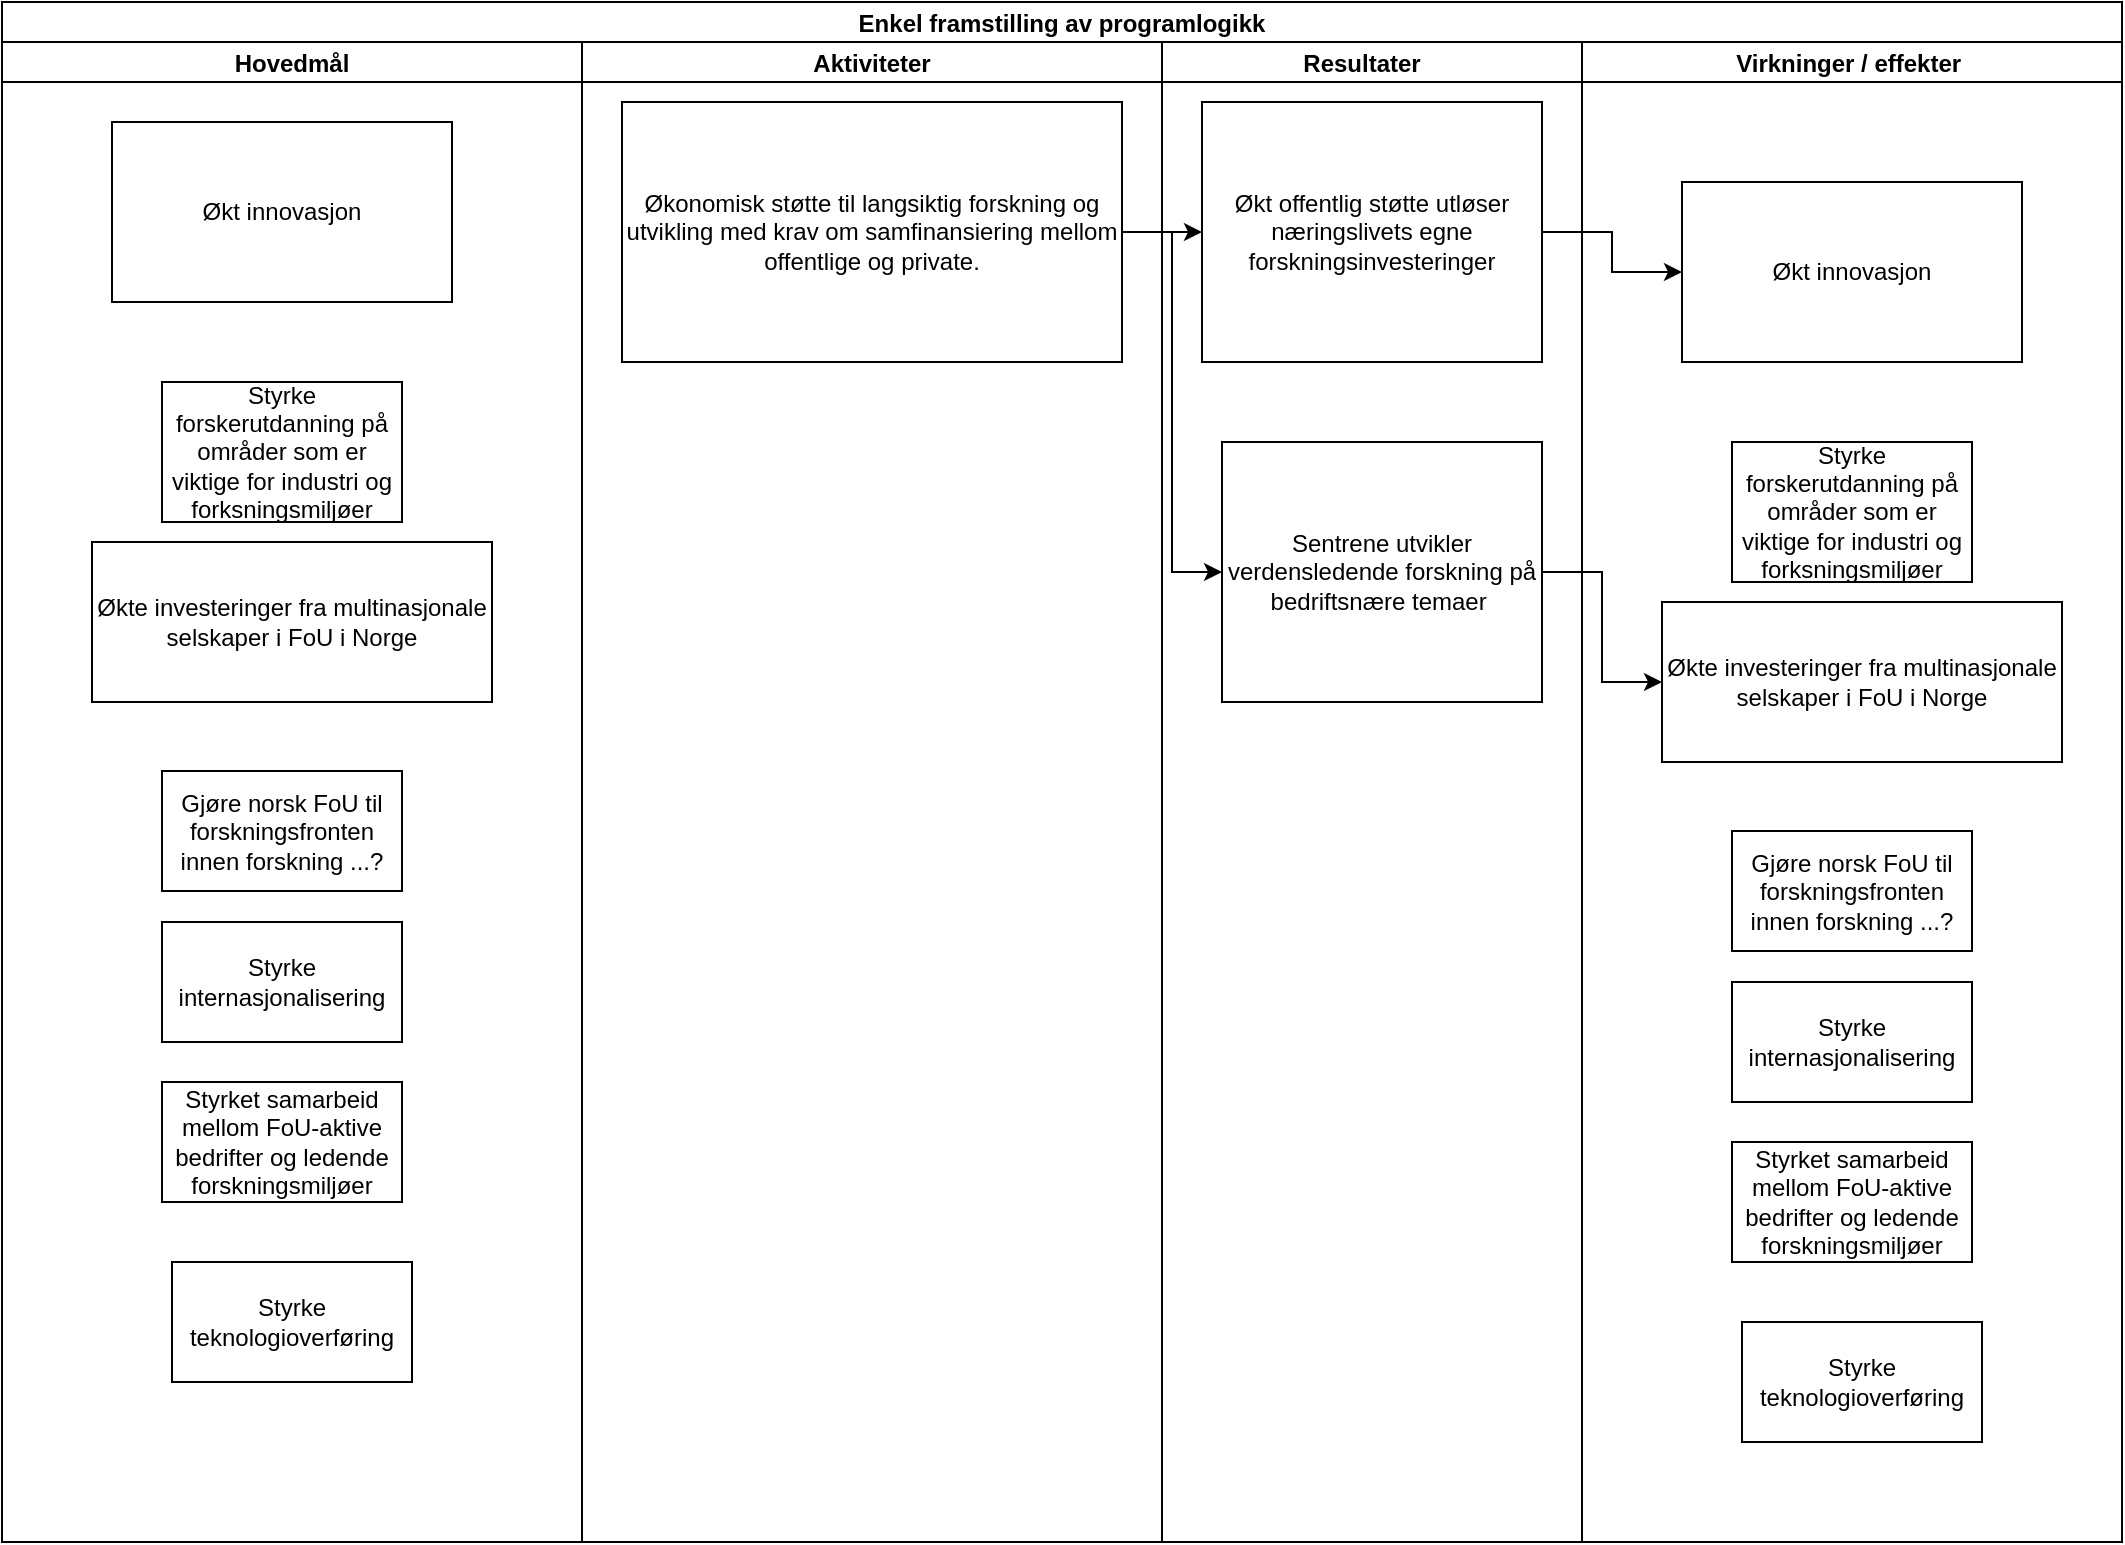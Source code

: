 <mxfile version="16.5.5" type="github">
  <diagram id="gUhN11qYkWxtTLKya9Cd" name="Page-1">
    <mxGraphModel dx="1673" dy="896" grid="1" gridSize="10" guides="1" tooltips="1" connect="1" arrows="1" fold="1" page="1" pageScale="1" pageWidth="827" pageHeight="1169" math="0" shadow="0">
      <root>
        <mxCell id="0" />
        <mxCell id="1" parent="0" />
        <mxCell id="otaZ61-eJIEUoGd5LH7k-2" value="Enkel framstilling av programlogikk" style="swimlane;childLayout=stackLayout;resizeParent=1;resizeParentMax=0;startSize=20;" parent="1" vertex="1">
          <mxGeometry x="28" y="110" width="1060" height="770" as="geometry" />
        </mxCell>
        <mxCell id="pSStkDloC_WOc6RokfLj-7" value="Hovedmål" style="swimlane;startSize=20;" vertex="1" parent="otaZ61-eJIEUoGd5LH7k-2">
          <mxGeometry y="20" width="290" height="750" as="geometry">
            <mxRectangle y="20" width="30" height="460" as="alternateBounds" />
          </mxGeometry>
        </mxCell>
        <mxCell id="pSStkDloC_WOc6RokfLj-9" value="Styrke internasjonalisering" style="whiteSpace=wrap;html=1;" vertex="1" parent="pSStkDloC_WOc6RokfLj-7">
          <mxGeometry x="80" y="440" width="120" height="60" as="geometry" />
        </mxCell>
        <mxCell id="pSStkDloC_WOc6RokfLj-10" value="Styrke forskerutdanning på områder som er viktige for industri og forksningsmiljøer" style="whiteSpace=wrap;html=1;" vertex="1" parent="pSStkDloC_WOc6RokfLj-7">
          <mxGeometry x="80" y="170" width="120" height="70" as="geometry" />
        </mxCell>
        <mxCell id="pSStkDloC_WOc6RokfLj-11" value="Økt innovasjon" style="whiteSpace=wrap;html=1;" vertex="1" parent="pSStkDloC_WOc6RokfLj-7">
          <mxGeometry x="55" y="40" width="170" height="90" as="geometry" />
        </mxCell>
        <mxCell id="pSStkDloC_WOc6RokfLj-12" value="Økte investeringer fra multinasjonale selskaper i FoU i Norge" style="whiteSpace=wrap;html=1;" vertex="1" parent="pSStkDloC_WOc6RokfLj-7">
          <mxGeometry x="45" y="250" width="200" height="80" as="geometry" />
        </mxCell>
        <mxCell id="pSStkDloC_WOc6RokfLj-13" value="Gjøre norsk FoU til forskningsfronten innen forskning ...?" style="whiteSpace=wrap;html=1;" vertex="1" parent="pSStkDloC_WOc6RokfLj-7">
          <mxGeometry x="80" y="364.5" width="120" height="60" as="geometry" />
        </mxCell>
        <mxCell id="pSStkDloC_WOc6RokfLj-14" value="Styrket samarbeid mellom FoU-aktive bedrifter og ledende forskningsmiljøer" style="whiteSpace=wrap;html=1;" vertex="1" parent="pSStkDloC_WOc6RokfLj-7">
          <mxGeometry x="80" y="520" width="120" height="60" as="geometry" />
        </mxCell>
        <mxCell id="pSStkDloC_WOc6RokfLj-15" value="Styrke teknologioverføring" style="whiteSpace=wrap;html=1;" vertex="1" parent="pSStkDloC_WOc6RokfLj-7">
          <mxGeometry x="85" y="610" width="120" height="60" as="geometry" />
        </mxCell>
        <mxCell id="otaZ61-eJIEUoGd5LH7k-3" value="Aktiviteter" style="swimlane;startSize=20;" parent="otaZ61-eJIEUoGd5LH7k-2" vertex="1">
          <mxGeometry x="290" y="20" width="290" height="750" as="geometry">
            <mxRectangle y="20" width="30" height="460" as="alternateBounds" />
          </mxGeometry>
        </mxCell>
        <mxCell id="9w3HFqVNliFKd6ctjNXA-2" value="Økonomisk støtte til langsiktig forskning og utvikling med krav om samfinansiering mellom offentlige og private." style="whiteSpace=wrap;html=1;" parent="otaZ61-eJIEUoGd5LH7k-3" vertex="1">
          <mxGeometry x="20" y="30" width="250" height="130" as="geometry" />
        </mxCell>
        <mxCell id="9w3HFqVNliFKd6ctjNXA-1" value="Resultater   " style="swimlane;startSize=20;" parent="otaZ61-eJIEUoGd5LH7k-2" vertex="1">
          <mxGeometry x="580" y="20" width="210" height="750" as="geometry">
            <mxRectangle y="20" width="30" height="460" as="alternateBounds" />
          </mxGeometry>
        </mxCell>
        <mxCell id="9w3HFqVNliFKd6ctjNXA-6" value="Økt offentlig støtte utløser næringslivets egne forskningsinvesteringer" style="whiteSpace=wrap;html=1;" parent="9w3HFqVNliFKd6ctjNXA-1" vertex="1">
          <mxGeometry x="20" y="30" width="170" height="130" as="geometry" />
        </mxCell>
        <mxCell id="9w3HFqVNliFKd6ctjNXA-11" value="Sentrene utvikler verdensledende forskning på bedriftsnære temaer&amp;nbsp;" style="whiteSpace=wrap;html=1;" parent="9w3HFqVNliFKd6ctjNXA-1" vertex="1">
          <mxGeometry x="30" y="200" width="160" height="130" as="geometry" />
        </mxCell>
        <mxCell id="9w3HFqVNliFKd6ctjNXA-10" value="" style="edgeStyle=orthogonalEdgeStyle;rounded=0;orthogonalLoop=1;jettySize=auto;html=1;" parent="otaZ61-eJIEUoGd5LH7k-2" source="9w3HFqVNliFKd6ctjNXA-2" target="9w3HFqVNliFKd6ctjNXA-6" edge="1">
          <mxGeometry relative="1" as="geometry" />
        </mxCell>
        <mxCell id="otaZ61-eJIEUoGd5LH7k-4" value="Virkninger / effekter " style="swimlane;startSize=20;" parent="otaZ61-eJIEUoGd5LH7k-2" vertex="1">
          <mxGeometry x="790" y="20" width="270" height="750" as="geometry">
            <mxRectangle x="120" y="20" width="30" height="460" as="alternateBounds" />
          </mxGeometry>
        </mxCell>
        <mxCell id="otaZ61-eJIEUoGd5LH7k-9" value="Styrke internasjonalisering" style="whiteSpace=wrap;html=1;" parent="otaZ61-eJIEUoGd5LH7k-4" vertex="1">
          <mxGeometry x="75" y="470" width="120" height="60" as="geometry" />
        </mxCell>
        <mxCell id="otaZ61-eJIEUoGd5LH7k-10" value="Styrke forskerutdanning på områder som er viktige for industri og forksningsmiljøer" style="whiteSpace=wrap;html=1;" parent="otaZ61-eJIEUoGd5LH7k-4" vertex="1">
          <mxGeometry x="75" y="200" width="120" height="70" as="geometry" />
        </mxCell>
        <mxCell id="otaZ61-eJIEUoGd5LH7k-11" value="Økt innovasjon" style="whiteSpace=wrap;html=1;" parent="otaZ61-eJIEUoGd5LH7k-4" vertex="1">
          <mxGeometry x="50" y="70" width="170" height="90" as="geometry" />
        </mxCell>
        <mxCell id="9w3HFqVNliFKd6ctjNXA-3" value="Økte investeringer fra multinasjonale selskaper i FoU i Norge" style="whiteSpace=wrap;html=1;" parent="otaZ61-eJIEUoGd5LH7k-4" vertex="1">
          <mxGeometry x="40" y="280" width="200" height="80" as="geometry" />
        </mxCell>
        <mxCell id="9w3HFqVNliFKd6ctjNXA-5" value="Gjøre norsk FoU til forskningsfronten innen forskning ...?" style="whiteSpace=wrap;html=1;" parent="otaZ61-eJIEUoGd5LH7k-4" vertex="1">
          <mxGeometry x="75" y="394.5" width="120" height="60" as="geometry" />
        </mxCell>
        <mxCell id="9w3HFqVNliFKd6ctjNXA-4" value="Styrket samarbeid mellom FoU-aktive bedrifter og ledende forskningsmiljøer" style="whiteSpace=wrap;html=1;" parent="otaZ61-eJIEUoGd5LH7k-4" vertex="1">
          <mxGeometry x="75" y="550" width="120" height="60" as="geometry" />
        </mxCell>
        <mxCell id="otaZ61-eJIEUoGd5LH7k-8" value="Styrke teknologioverføring" style="whiteSpace=wrap;html=1;" parent="otaZ61-eJIEUoGd5LH7k-4" vertex="1">
          <mxGeometry x="80" y="640" width="120" height="60" as="geometry" />
        </mxCell>
        <mxCell id="9w3HFqVNliFKd6ctjNXA-14" style="edgeStyle=orthogonalEdgeStyle;rounded=0;orthogonalLoop=1;jettySize=auto;html=1;" parent="otaZ61-eJIEUoGd5LH7k-2" source="9w3HFqVNliFKd6ctjNXA-6" target="otaZ61-eJIEUoGd5LH7k-11" edge="1">
          <mxGeometry relative="1" as="geometry" />
        </mxCell>
        <mxCell id="9w3HFqVNliFKd6ctjNXA-12" style="edgeStyle=orthogonalEdgeStyle;rounded=0;orthogonalLoop=1;jettySize=auto;html=1;" parent="otaZ61-eJIEUoGd5LH7k-2" source="9w3HFqVNliFKd6ctjNXA-11" target="9w3HFqVNliFKd6ctjNXA-3" edge="1">
          <mxGeometry relative="1" as="geometry" />
        </mxCell>
        <mxCell id="9w3HFqVNliFKd6ctjNXA-13" style="edgeStyle=orthogonalEdgeStyle;rounded=0;orthogonalLoop=1;jettySize=auto;html=1;entryX=0;entryY=0.5;entryDx=0;entryDy=0;" parent="otaZ61-eJIEUoGd5LH7k-2" source="9w3HFqVNliFKd6ctjNXA-2" target="9w3HFqVNliFKd6ctjNXA-11" edge="1">
          <mxGeometry relative="1" as="geometry" />
        </mxCell>
      </root>
    </mxGraphModel>
  </diagram>
</mxfile>
